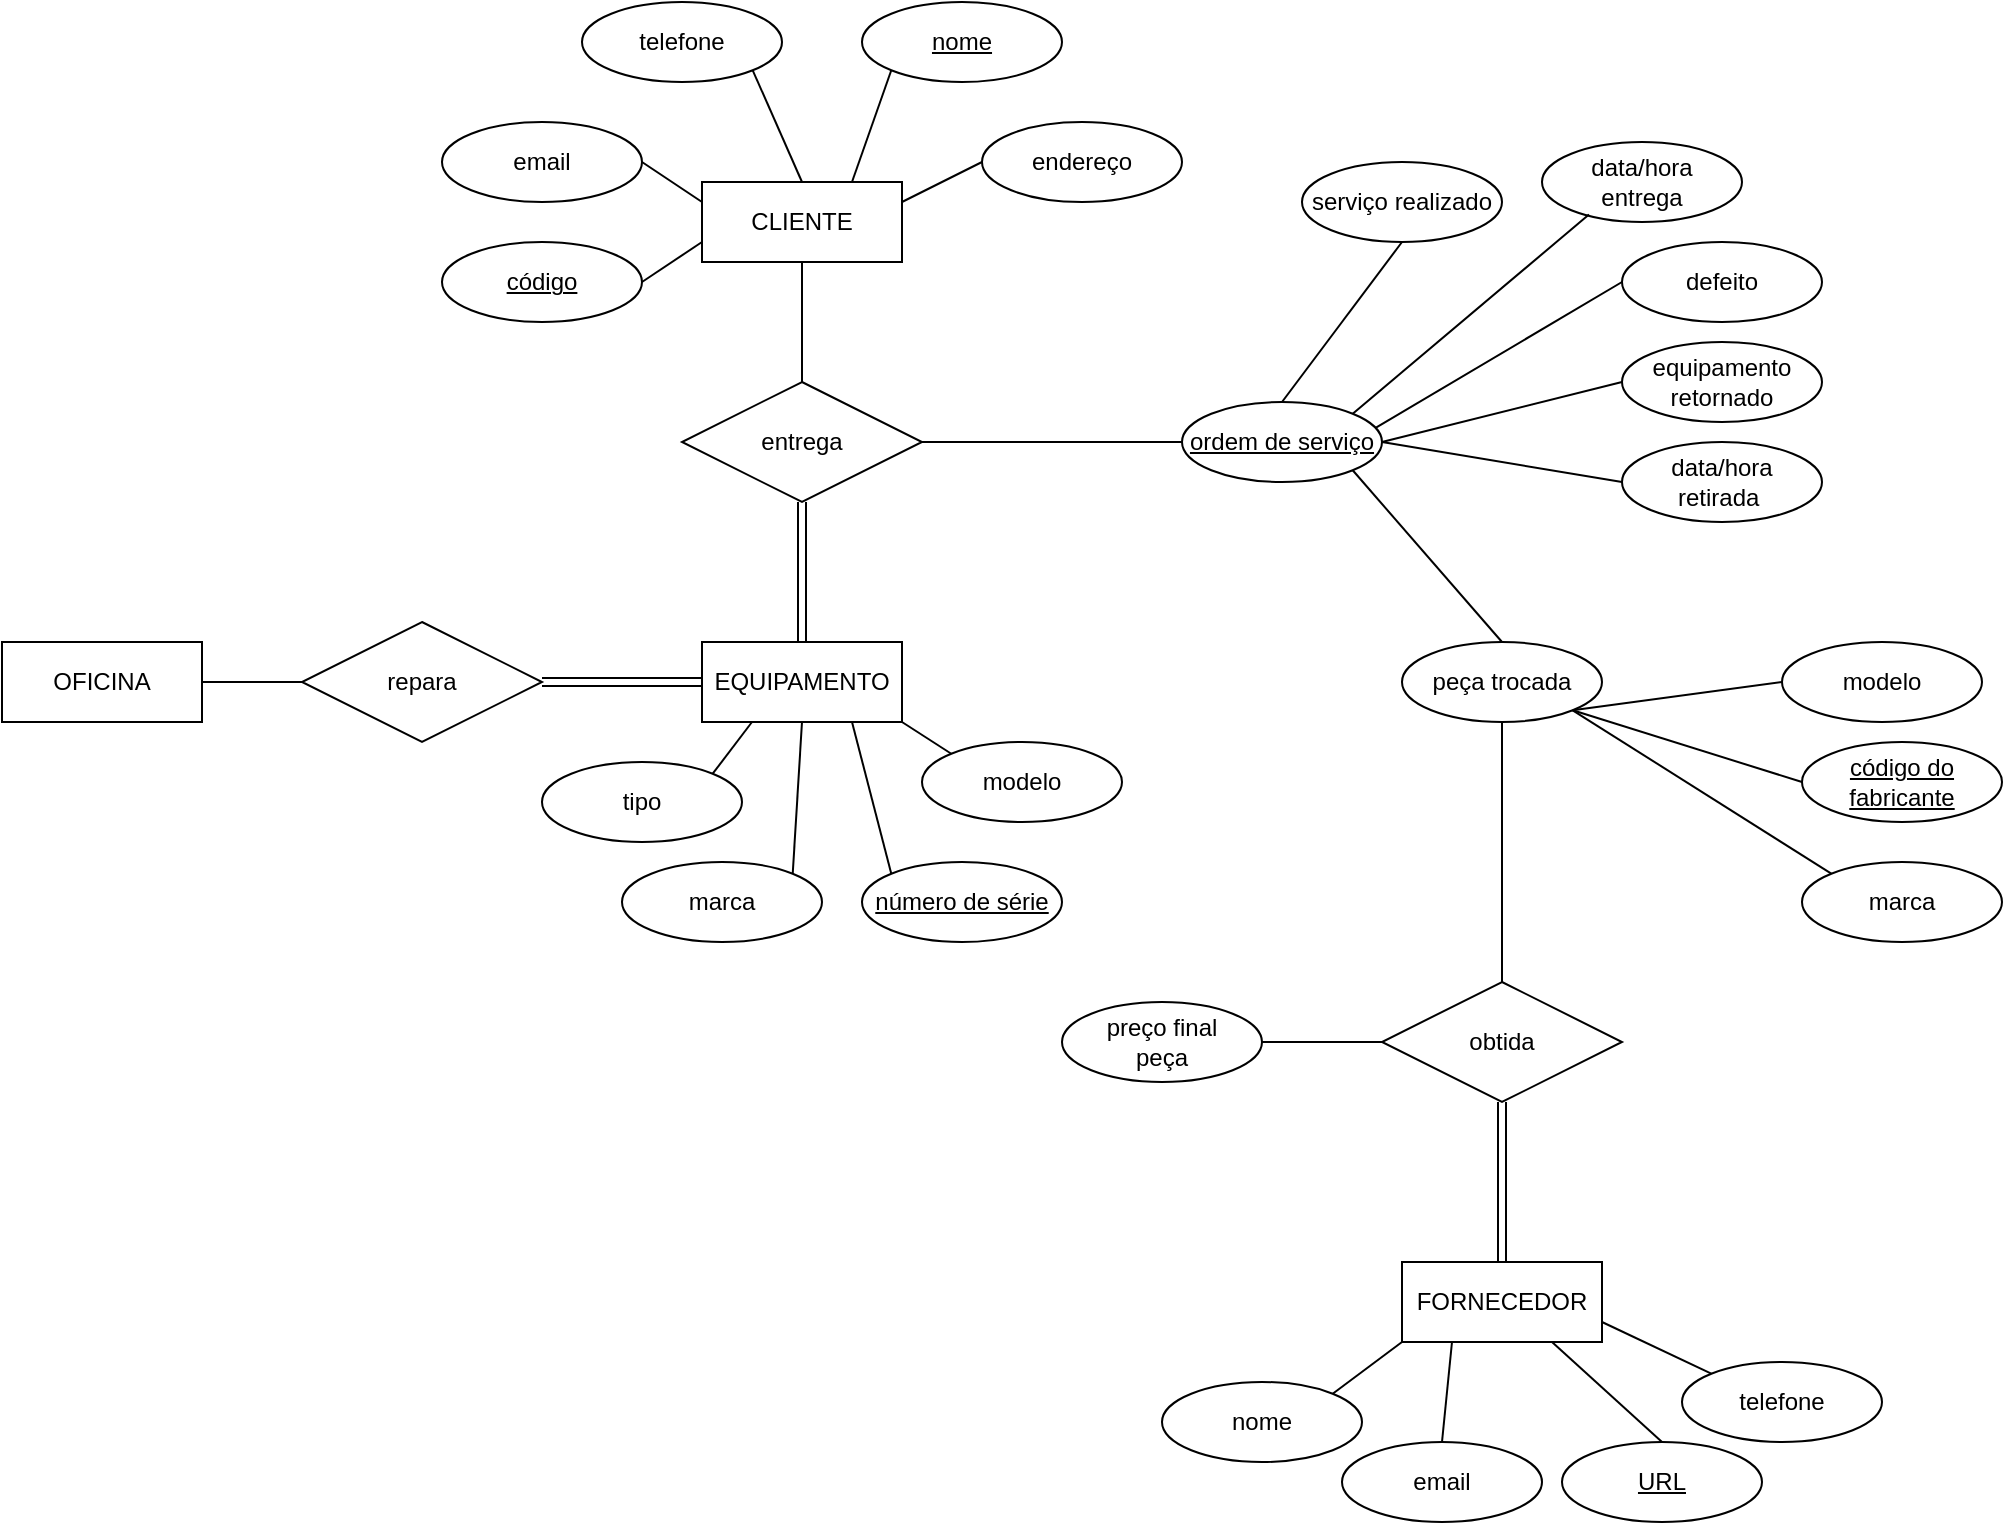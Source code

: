 <mxfile version="14.7.6" type="github">
  <diagram id="H5-pdjVG9KRVJvXTBuSu" name="Page-1">
    <mxGraphModel dx="1113" dy="759" grid="1" gridSize="10" guides="1" tooltips="1" connect="1" arrows="1" fold="1" page="1" pageScale="1" pageWidth="850" pageHeight="1100" math="0" shadow="0">
      <root>
        <mxCell id="0" />
        <mxCell id="1" parent="0" />
        <mxCell id="AIO75U_2syU2oB1HaB4A-1" value="CLIENTE" style="whiteSpace=wrap;html=1;align=center;" vertex="1" parent="1">
          <mxGeometry x="390" y="210" width="100" height="40" as="geometry" />
        </mxCell>
        <mxCell id="AIO75U_2syU2oB1HaB4A-2" value="EQUIPAMENTO" style="whiteSpace=wrap;html=1;align=center;" vertex="1" parent="1">
          <mxGeometry x="390" y="440" width="100" height="40" as="geometry" />
        </mxCell>
        <mxCell id="AIO75U_2syU2oB1HaB4A-3" value="OFICINA" style="whiteSpace=wrap;html=1;align=center;" vertex="1" parent="1">
          <mxGeometry x="40" y="440" width="100" height="40" as="geometry" />
        </mxCell>
        <mxCell id="AIO75U_2syU2oB1HaB4A-4" value="&lt;u&gt;nome&lt;/u&gt;" style="ellipse;whiteSpace=wrap;html=1;align=center;" vertex="1" parent="1">
          <mxGeometry x="470" y="120" width="100" height="40" as="geometry" />
        </mxCell>
        <mxCell id="AIO75U_2syU2oB1HaB4A-5" value="endereço" style="ellipse;whiteSpace=wrap;html=1;align=center;" vertex="1" parent="1">
          <mxGeometry x="530" y="180" width="100" height="40" as="geometry" />
        </mxCell>
        <mxCell id="AIO75U_2syU2oB1HaB4A-6" value="telefone" style="ellipse;whiteSpace=wrap;html=1;align=center;" vertex="1" parent="1">
          <mxGeometry x="330" y="120" width="100" height="40" as="geometry" />
        </mxCell>
        <mxCell id="AIO75U_2syU2oB1HaB4A-7" value="email" style="ellipse;whiteSpace=wrap;html=1;align=center;" vertex="1" parent="1">
          <mxGeometry x="260" y="180" width="100" height="40" as="geometry" />
        </mxCell>
        <mxCell id="AIO75U_2syU2oB1HaB4A-8" value="" style="endArrow=none;html=1;rounded=0;exitX=1;exitY=0.25;exitDx=0;exitDy=0;entryX=0;entryY=0.5;entryDx=0;entryDy=0;" edge="1" parent="1" source="AIO75U_2syU2oB1HaB4A-1" target="AIO75U_2syU2oB1HaB4A-5">
          <mxGeometry relative="1" as="geometry">
            <mxPoint x="570" y="370" as="sourcePoint" />
            <mxPoint x="730" y="370" as="targetPoint" />
          </mxGeometry>
        </mxCell>
        <mxCell id="AIO75U_2syU2oB1HaB4A-9" value="" style="endArrow=none;html=1;rounded=0;exitX=0.75;exitY=0;exitDx=0;exitDy=0;entryX=0;entryY=1;entryDx=0;entryDy=0;" edge="1" parent="1" source="AIO75U_2syU2oB1HaB4A-1" target="AIO75U_2syU2oB1HaB4A-4">
          <mxGeometry relative="1" as="geometry">
            <mxPoint x="570" y="370" as="sourcePoint" />
            <mxPoint x="730" y="370" as="targetPoint" />
          </mxGeometry>
        </mxCell>
        <mxCell id="AIO75U_2syU2oB1HaB4A-10" value="" style="endArrow=none;html=1;rounded=0;exitX=0.5;exitY=0;exitDx=0;exitDy=0;entryX=1;entryY=1;entryDx=0;entryDy=0;" edge="1" parent="1" source="AIO75U_2syU2oB1HaB4A-1" target="AIO75U_2syU2oB1HaB4A-6">
          <mxGeometry relative="1" as="geometry">
            <mxPoint x="570" y="370" as="sourcePoint" />
            <mxPoint x="730" y="370" as="targetPoint" />
          </mxGeometry>
        </mxCell>
        <mxCell id="AIO75U_2syU2oB1HaB4A-11" value="" style="endArrow=none;html=1;rounded=0;exitX=1;exitY=0.5;exitDx=0;exitDy=0;entryX=0;entryY=0.25;entryDx=0;entryDy=0;" edge="1" parent="1" source="AIO75U_2syU2oB1HaB4A-7" target="AIO75U_2syU2oB1HaB4A-1">
          <mxGeometry relative="1" as="geometry">
            <mxPoint x="570" y="370" as="sourcePoint" />
            <mxPoint x="730" y="370" as="targetPoint" />
          </mxGeometry>
        </mxCell>
        <mxCell id="AIO75U_2syU2oB1HaB4A-66" value="" style="edgeStyle=orthogonalEdgeStyle;shape=link;rounded=0;orthogonalLoop=1;jettySize=auto;html=1;" edge="1" parent="1" source="AIO75U_2syU2oB1HaB4A-12" target="AIO75U_2syU2oB1HaB4A-2">
          <mxGeometry relative="1" as="geometry" />
        </mxCell>
        <mxCell id="AIO75U_2syU2oB1HaB4A-12" value="entrega" style="shape=rhombus;perimeter=rhombusPerimeter;whiteSpace=wrap;html=1;align=center;" vertex="1" parent="1">
          <mxGeometry x="380" y="310" width="120" height="60" as="geometry" />
        </mxCell>
        <mxCell id="AIO75U_2syU2oB1HaB4A-69" style="edgeStyle=orthogonalEdgeStyle;shape=link;rounded=0;orthogonalLoop=1;jettySize=auto;html=1;exitX=1;exitY=0.5;exitDx=0;exitDy=0;entryX=0;entryY=0.5;entryDx=0;entryDy=0;" edge="1" parent="1" source="AIO75U_2syU2oB1HaB4A-13" target="AIO75U_2syU2oB1HaB4A-2">
          <mxGeometry relative="1" as="geometry" />
        </mxCell>
        <mxCell id="AIO75U_2syU2oB1HaB4A-13" value="repara" style="shape=rhombus;perimeter=rhombusPerimeter;whiteSpace=wrap;html=1;align=center;" vertex="1" parent="1">
          <mxGeometry x="190" y="430" width="120" height="60" as="geometry" />
        </mxCell>
        <mxCell id="AIO75U_2syU2oB1HaB4A-14" value="&lt;u&gt;código&lt;/u&gt;" style="ellipse;whiteSpace=wrap;html=1;align=center;" vertex="1" parent="1">
          <mxGeometry x="260" y="240" width="100" height="40" as="geometry" />
        </mxCell>
        <mxCell id="AIO75U_2syU2oB1HaB4A-15" value="" style="endArrow=none;html=1;rounded=0;entryX=0;entryY=0.75;entryDx=0;entryDy=0;exitX=1;exitY=0.5;exitDx=0;exitDy=0;" edge="1" parent="1" source="AIO75U_2syU2oB1HaB4A-14" target="AIO75U_2syU2oB1HaB4A-1">
          <mxGeometry relative="1" as="geometry">
            <mxPoint x="330" y="330" as="sourcePoint" />
            <mxPoint x="360" y="330" as="targetPoint" />
          </mxGeometry>
        </mxCell>
        <mxCell id="AIO75U_2syU2oB1HaB4A-17" value="tipo" style="ellipse;whiteSpace=wrap;html=1;align=center;" vertex="1" parent="1">
          <mxGeometry x="310" y="500" width="100" height="40" as="geometry" />
        </mxCell>
        <mxCell id="AIO75U_2syU2oB1HaB4A-18" value="marca" style="ellipse;whiteSpace=wrap;html=1;align=center;" vertex="1" parent="1">
          <mxGeometry x="350" y="550" width="100" height="40" as="geometry" />
        </mxCell>
        <mxCell id="AIO75U_2syU2oB1HaB4A-19" value="modelo" style="ellipse;whiteSpace=wrap;html=1;align=center;" vertex="1" parent="1">
          <mxGeometry x="500" y="490" width="100" height="40" as="geometry" />
        </mxCell>
        <mxCell id="AIO75U_2syU2oB1HaB4A-20" value="&lt;u&gt;número de série&lt;/u&gt;" style="ellipse;whiteSpace=wrap;html=1;align=center;" vertex="1" parent="1">
          <mxGeometry x="470" y="550" width="100" height="40" as="geometry" />
        </mxCell>
        <mxCell id="AIO75U_2syU2oB1HaB4A-22" value="" style="endArrow=none;html=1;rounded=0;exitX=1;exitY=0;exitDx=0;exitDy=0;entryX=0.25;entryY=1;entryDx=0;entryDy=0;" edge="1" parent="1" source="AIO75U_2syU2oB1HaB4A-17" target="AIO75U_2syU2oB1HaB4A-2">
          <mxGeometry relative="1" as="geometry">
            <mxPoint x="190" y="410" as="sourcePoint" />
            <mxPoint x="350" y="410" as="targetPoint" />
          </mxGeometry>
        </mxCell>
        <mxCell id="AIO75U_2syU2oB1HaB4A-27" value="" style="endArrow=none;html=1;rounded=0;exitX=1;exitY=0;exitDx=0;exitDy=0;entryX=0.5;entryY=1;entryDx=0;entryDy=0;" edge="1" parent="1" source="AIO75U_2syU2oB1HaB4A-18" target="AIO75U_2syU2oB1HaB4A-2">
          <mxGeometry relative="1" as="geometry">
            <mxPoint x="190" y="410" as="sourcePoint" />
            <mxPoint x="350" y="410" as="targetPoint" />
          </mxGeometry>
        </mxCell>
        <mxCell id="AIO75U_2syU2oB1HaB4A-28" value="" style="endArrow=none;html=1;rounded=0;entryX=0;entryY=0;entryDx=0;entryDy=0;exitX=0.75;exitY=1;exitDx=0;exitDy=0;" edge="1" parent="1" source="AIO75U_2syU2oB1HaB4A-2" target="AIO75U_2syU2oB1HaB4A-20">
          <mxGeometry relative="1" as="geometry">
            <mxPoint x="190" y="410" as="sourcePoint" />
            <mxPoint x="350" y="410" as="targetPoint" />
          </mxGeometry>
        </mxCell>
        <mxCell id="AIO75U_2syU2oB1HaB4A-29" value="" style="endArrow=none;html=1;rounded=0;entryX=0;entryY=0;entryDx=0;entryDy=0;exitX=1;exitY=1;exitDx=0;exitDy=0;" edge="1" parent="1" source="AIO75U_2syU2oB1HaB4A-2" target="AIO75U_2syU2oB1HaB4A-19">
          <mxGeometry relative="1" as="geometry">
            <mxPoint x="190" y="410" as="sourcePoint" />
            <mxPoint x="350" y="410" as="targetPoint" />
          </mxGeometry>
        </mxCell>
        <mxCell id="AIO75U_2syU2oB1HaB4A-34" value="&lt;u&gt;ordem de serviço&lt;/u&gt;" style="ellipse;whiteSpace=wrap;html=1;align=center;" vertex="1" parent="1">
          <mxGeometry x="630" y="320" width="100" height="40" as="geometry" />
        </mxCell>
        <mxCell id="AIO75U_2syU2oB1HaB4A-35" value="" style="endArrow=none;html=1;rounded=0;entryX=1;entryY=0.5;entryDx=0;entryDy=0;exitX=0;exitY=0.5;exitDx=0;exitDy=0;" edge="1" parent="1" source="AIO75U_2syU2oB1HaB4A-34" target="AIO75U_2syU2oB1HaB4A-12">
          <mxGeometry relative="1" as="geometry">
            <mxPoint x="550" y="340" as="sourcePoint" />
            <mxPoint x="370" y="450" as="targetPoint" />
          </mxGeometry>
        </mxCell>
        <mxCell id="AIO75U_2syU2oB1HaB4A-37" value="data/hora &lt;br&gt;entrega" style="ellipse;whiteSpace=wrap;html=1;align=center;" vertex="1" parent="1">
          <mxGeometry x="810" y="190" width="100" height="40" as="geometry" />
        </mxCell>
        <mxCell id="AIO75U_2syU2oB1HaB4A-38" value="defeito" style="ellipse;whiteSpace=wrap;html=1;align=center;" vertex="1" parent="1">
          <mxGeometry x="850" y="240" width="100" height="40" as="geometry" />
        </mxCell>
        <mxCell id="AIO75U_2syU2oB1HaB4A-39" value="equipamento&lt;br&gt;retornado" style="ellipse;whiteSpace=wrap;html=1;align=center;" vertex="1" parent="1">
          <mxGeometry x="850" y="290" width="100" height="40" as="geometry" />
        </mxCell>
        <mxCell id="AIO75U_2syU2oB1HaB4A-40" value="data/hora &lt;br&gt;retirada&amp;nbsp;" style="ellipse;whiteSpace=wrap;html=1;align=center;" vertex="1" parent="1">
          <mxGeometry x="850" y="340" width="100" height="40" as="geometry" />
        </mxCell>
        <mxCell id="AIO75U_2syU2oB1HaB4A-41" value="" style="endArrow=none;html=1;rounded=0;exitX=1;exitY=0;exitDx=0;exitDy=0;entryX=0.235;entryY=0.907;entryDx=0;entryDy=0;entryPerimeter=0;" edge="1" parent="1" source="AIO75U_2syU2oB1HaB4A-34" target="AIO75U_2syU2oB1HaB4A-37">
          <mxGeometry relative="1" as="geometry">
            <mxPoint x="510" y="390" as="sourcePoint" />
            <mxPoint x="670" y="390" as="targetPoint" />
          </mxGeometry>
        </mxCell>
        <mxCell id="AIO75U_2syU2oB1HaB4A-42" value="" style="endArrow=none;html=1;rounded=0;exitX=0.97;exitY=0.319;exitDx=0;exitDy=0;exitPerimeter=0;entryX=0;entryY=0.5;entryDx=0;entryDy=0;" edge="1" parent="1" source="AIO75U_2syU2oB1HaB4A-34" target="AIO75U_2syU2oB1HaB4A-38">
          <mxGeometry relative="1" as="geometry">
            <mxPoint x="510" y="390" as="sourcePoint" />
            <mxPoint x="670" y="390" as="targetPoint" />
          </mxGeometry>
        </mxCell>
        <mxCell id="AIO75U_2syU2oB1HaB4A-43" value="" style="endArrow=none;html=1;rounded=0;exitX=1;exitY=0.5;exitDx=0;exitDy=0;entryX=0;entryY=0.5;entryDx=0;entryDy=0;" edge="1" parent="1" source="AIO75U_2syU2oB1HaB4A-34" target="AIO75U_2syU2oB1HaB4A-39">
          <mxGeometry relative="1" as="geometry">
            <mxPoint x="510" y="390" as="sourcePoint" />
            <mxPoint x="670" y="390" as="targetPoint" />
          </mxGeometry>
        </mxCell>
        <mxCell id="AIO75U_2syU2oB1HaB4A-44" value="" style="endArrow=none;html=1;rounded=0;exitX=1;exitY=0.5;exitDx=0;exitDy=0;entryX=0;entryY=0.5;entryDx=0;entryDy=0;" edge="1" parent="1" source="AIO75U_2syU2oB1HaB4A-34" target="AIO75U_2syU2oB1HaB4A-40">
          <mxGeometry relative="1" as="geometry">
            <mxPoint x="510" y="390" as="sourcePoint" />
            <mxPoint x="670" y="390" as="targetPoint" />
          </mxGeometry>
        </mxCell>
        <mxCell id="AIO75U_2syU2oB1HaB4A-45" value="serviço realizado" style="ellipse;whiteSpace=wrap;html=1;align=center;" vertex="1" parent="1">
          <mxGeometry x="690" y="200" width="100" height="40" as="geometry" />
        </mxCell>
        <mxCell id="AIO75U_2syU2oB1HaB4A-46" value="peça trocada" style="ellipse;whiteSpace=wrap;html=1;align=center;" vertex="1" parent="1">
          <mxGeometry x="740" y="440" width="100" height="40" as="geometry" />
        </mxCell>
        <mxCell id="AIO75U_2syU2oB1HaB4A-47" value="" style="endArrow=none;html=1;rounded=0;exitX=0.5;exitY=0;exitDx=0;exitDy=0;entryX=0.5;entryY=1;entryDx=0;entryDy=0;" edge="1" parent="1" source="AIO75U_2syU2oB1HaB4A-34" target="AIO75U_2syU2oB1HaB4A-45">
          <mxGeometry relative="1" as="geometry">
            <mxPoint x="430" y="330" as="sourcePoint" />
            <mxPoint x="590" y="330" as="targetPoint" />
          </mxGeometry>
        </mxCell>
        <mxCell id="AIO75U_2syU2oB1HaB4A-48" value="" style="endArrow=none;html=1;rounded=0;exitX=1;exitY=1;exitDx=0;exitDy=0;entryX=0.5;entryY=0;entryDx=0;entryDy=0;" edge="1" parent="1" source="AIO75U_2syU2oB1HaB4A-34" target="AIO75U_2syU2oB1HaB4A-46">
          <mxGeometry relative="1" as="geometry">
            <mxPoint x="430" y="330" as="sourcePoint" />
            <mxPoint x="690" y="400" as="targetPoint" />
          </mxGeometry>
        </mxCell>
        <mxCell id="AIO75U_2syU2oB1HaB4A-51" value="modelo" style="ellipse;whiteSpace=wrap;html=1;align=center;" vertex="1" parent="1">
          <mxGeometry x="930" y="440" width="100" height="40" as="geometry" />
        </mxCell>
        <mxCell id="AIO75U_2syU2oB1HaB4A-52" value="marca" style="ellipse;whiteSpace=wrap;html=1;align=center;" vertex="1" parent="1">
          <mxGeometry x="940" y="550" width="100" height="40" as="geometry" />
        </mxCell>
        <mxCell id="AIO75U_2syU2oB1HaB4A-53" value="&lt;u&gt;código do fabricante&lt;/u&gt;" style="ellipse;whiteSpace=wrap;html=1;align=center;" vertex="1" parent="1">
          <mxGeometry x="940" y="490" width="100" height="40" as="geometry" />
        </mxCell>
        <mxCell id="AIO75U_2syU2oB1HaB4A-54" value="" style="endArrow=none;html=1;rounded=0;exitX=0;exitY=0;exitDx=0;exitDy=0;entryX=1;entryY=1;entryDx=0;entryDy=0;" edge="1" parent="1" source="AIO75U_2syU2oB1HaB4A-52" target="AIO75U_2syU2oB1HaB4A-46">
          <mxGeometry relative="1" as="geometry">
            <mxPoint x="600" y="390" as="sourcePoint" />
            <mxPoint x="760" y="390" as="targetPoint" />
          </mxGeometry>
        </mxCell>
        <mxCell id="AIO75U_2syU2oB1HaB4A-56" value="" style="endArrow=none;html=1;rounded=0;entryX=0;entryY=0.5;entryDx=0;entryDy=0;exitX=1;exitY=1;exitDx=0;exitDy=0;" edge="1" parent="1" source="AIO75U_2syU2oB1HaB4A-46" target="AIO75U_2syU2oB1HaB4A-53">
          <mxGeometry relative="1" as="geometry">
            <mxPoint x="600" y="390" as="sourcePoint" />
            <mxPoint x="760" y="390" as="targetPoint" />
          </mxGeometry>
        </mxCell>
        <mxCell id="AIO75U_2syU2oB1HaB4A-57" value="" style="endArrow=none;html=1;rounded=0;entryX=0;entryY=0.5;entryDx=0;entryDy=0;exitX=1;exitY=1;exitDx=0;exitDy=0;" edge="1" parent="1" source="AIO75U_2syU2oB1HaB4A-46" target="AIO75U_2syU2oB1HaB4A-51">
          <mxGeometry relative="1" as="geometry">
            <mxPoint x="600" y="390" as="sourcePoint" />
            <mxPoint x="760" y="390" as="targetPoint" />
          </mxGeometry>
        </mxCell>
        <mxCell id="AIO75U_2syU2oB1HaB4A-59" style="edgeStyle=orthogonalEdgeStyle;rounded=0;orthogonalLoop=1;jettySize=auto;html=1;exitX=0.5;exitY=1;exitDx=0;exitDy=0;" edge="1" parent="1" source="AIO75U_2syU2oB1HaB4A-39" target="AIO75U_2syU2oB1HaB4A-39">
          <mxGeometry relative="1" as="geometry" />
        </mxCell>
        <mxCell id="AIO75U_2syU2oB1HaB4A-74" style="edgeStyle=orthogonalEdgeStyle;shape=link;rounded=0;orthogonalLoop=1;jettySize=auto;html=1;exitX=0.5;exitY=1;exitDx=0;exitDy=0;entryX=0.5;entryY=0;entryDx=0;entryDy=0;" edge="1" parent="1" source="AIO75U_2syU2oB1HaB4A-63" target="AIO75U_2syU2oB1HaB4A-64">
          <mxGeometry relative="1" as="geometry" />
        </mxCell>
        <mxCell id="AIO75U_2syU2oB1HaB4A-63" value="obtida" style="shape=rhombus;perimeter=rhombusPerimeter;whiteSpace=wrap;html=1;align=center;" vertex="1" parent="1">
          <mxGeometry x="730" y="610" width="120" height="60" as="geometry" />
        </mxCell>
        <mxCell id="AIO75U_2syU2oB1HaB4A-64" value="FORNECEDOR" style="whiteSpace=wrap;html=1;align=center;" vertex="1" parent="1">
          <mxGeometry x="740" y="750" width="100" height="40" as="geometry" />
        </mxCell>
        <mxCell id="AIO75U_2syU2oB1HaB4A-65" value="" style="endArrow=none;html=1;rounded=0;exitX=0.5;exitY=1;exitDx=0;exitDy=0;entryX=0.5;entryY=0;entryDx=0;entryDy=0;" edge="1" parent="1" source="AIO75U_2syU2oB1HaB4A-1" target="AIO75U_2syU2oB1HaB4A-12">
          <mxGeometry relative="1" as="geometry">
            <mxPoint x="530" y="290" as="sourcePoint" />
            <mxPoint x="690" y="290" as="targetPoint" />
          </mxGeometry>
        </mxCell>
        <mxCell id="AIO75U_2syU2oB1HaB4A-70" value="" style="endArrow=none;html=1;rounded=0;exitX=1;exitY=0.5;exitDx=0;exitDy=0;entryX=0;entryY=0.5;entryDx=0;entryDy=0;" edge="1" parent="1" source="AIO75U_2syU2oB1HaB4A-3" target="AIO75U_2syU2oB1HaB4A-13">
          <mxGeometry relative="1" as="geometry">
            <mxPoint x="390" y="330" as="sourcePoint" />
            <mxPoint x="550" y="330" as="targetPoint" />
          </mxGeometry>
        </mxCell>
        <mxCell id="AIO75U_2syU2oB1HaB4A-73" value="" style="endArrow=none;html=1;rounded=0;entryX=0.5;entryY=1;entryDx=0;entryDy=0;exitX=0.5;exitY=0;exitDx=0;exitDy=0;" edge="1" parent="1" source="AIO75U_2syU2oB1HaB4A-63" target="AIO75U_2syU2oB1HaB4A-46">
          <mxGeometry relative="1" as="geometry">
            <mxPoint x="640" y="500" as="sourcePoint" />
            <mxPoint x="800" y="500" as="targetPoint" />
          </mxGeometry>
        </mxCell>
        <mxCell id="AIO75U_2syU2oB1HaB4A-75" value="telefone" style="ellipse;whiteSpace=wrap;html=1;align=center;" vertex="1" parent="1">
          <mxGeometry x="880" y="800" width="100" height="40" as="geometry" />
        </mxCell>
        <mxCell id="AIO75U_2syU2oB1HaB4A-76" value="&lt;u&gt;URL&lt;/u&gt;" style="ellipse;whiteSpace=wrap;html=1;align=center;" vertex="1" parent="1">
          <mxGeometry x="820" y="840" width="100" height="40" as="geometry" />
        </mxCell>
        <mxCell id="AIO75U_2syU2oB1HaB4A-77" value="email" style="ellipse;whiteSpace=wrap;html=1;align=center;" vertex="1" parent="1">
          <mxGeometry x="710" y="840" width="100" height="40" as="geometry" />
        </mxCell>
        <mxCell id="AIO75U_2syU2oB1HaB4A-78" value="nome" style="ellipse;whiteSpace=wrap;html=1;align=center;" vertex="1" parent="1">
          <mxGeometry x="620" y="810" width="100" height="40" as="geometry" />
        </mxCell>
        <mxCell id="AIO75U_2syU2oB1HaB4A-79" value="" style="endArrow=none;html=1;rounded=0;entryX=0.25;entryY=1;entryDx=0;entryDy=0;exitX=0.5;exitY=0;exitDx=0;exitDy=0;" edge="1" parent="1" source="AIO75U_2syU2oB1HaB4A-77" target="AIO75U_2syU2oB1HaB4A-64">
          <mxGeometry relative="1" as="geometry">
            <mxPoint x="560" y="690" as="sourcePoint" />
            <mxPoint x="720" y="690" as="targetPoint" />
          </mxGeometry>
        </mxCell>
        <mxCell id="AIO75U_2syU2oB1HaB4A-80" value="" style="endArrow=none;html=1;rounded=0;entryX=0;entryY=0;entryDx=0;entryDy=0;exitX=1;exitY=0.75;exitDx=0;exitDy=0;" edge="1" parent="1" source="AIO75U_2syU2oB1HaB4A-64" target="AIO75U_2syU2oB1HaB4A-75">
          <mxGeometry relative="1" as="geometry">
            <mxPoint x="560" y="690" as="sourcePoint" />
            <mxPoint x="720" y="690" as="targetPoint" />
          </mxGeometry>
        </mxCell>
        <mxCell id="AIO75U_2syU2oB1HaB4A-81" value="" style="endArrow=none;html=1;rounded=0;entryX=0.5;entryY=0;entryDx=0;entryDy=0;exitX=0.75;exitY=1;exitDx=0;exitDy=0;" edge="1" parent="1" source="AIO75U_2syU2oB1HaB4A-64" target="AIO75U_2syU2oB1HaB4A-76">
          <mxGeometry relative="1" as="geometry">
            <mxPoint x="560" y="690" as="sourcePoint" />
            <mxPoint x="720" y="690" as="targetPoint" />
          </mxGeometry>
        </mxCell>
        <mxCell id="AIO75U_2syU2oB1HaB4A-82" value="" style="endArrow=none;html=1;rounded=0;exitX=1;exitY=0;exitDx=0;exitDy=0;entryX=0;entryY=1;entryDx=0;entryDy=0;" edge="1" parent="1" source="AIO75U_2syU2oB1HaB4A-78" target="AIO75U_2syU2oB1HaB4A-64">
          <mxGeometry relative="1" as="geometry">
            <mxPoint x="560" y="690" as="sourcePoint" />
            <mxPoint x="720" y="690" as="targetPoint" />
          </mxGeometry>
        </mxCell>
        <mxCell id="AIO75U_2syU2oB1HaB4A-83" value="preço final&lt;br&gt;peça" style="ellipse;whiteSpace=wrap;html=1;align=center;" vertex="1" parent="1">
          <mxGeometry x="570" y="620" width="100" height="40" as="geometry" />
        </mxCell>
        <mxCell id="AIO75U_2syU2oB1HaB4A-84" value="" style="endArrow=none;html=1;rounded=0;entryX=0;entryY=0.5;entryDx=0;entryDy=0;exitX=1;exitY=0.5;exitDx=0;exitDy=0;" edge="1" parent="1" source="AIO75U_2syU2oB1HaB4A-83" target="AIO75U_2syU2oB1HaB4A-63">
          <mxGeometry relative="1" as="geometry">
            <mxPoint x="460" y="520" as="sourcePoint" />
            <mxPoint x="620" y="520" as="targetPoint" />
          </mxGeometry>
        </mxCell>
      </root>
    </mxGraphModel>
  </diagram>
</mxfile>

